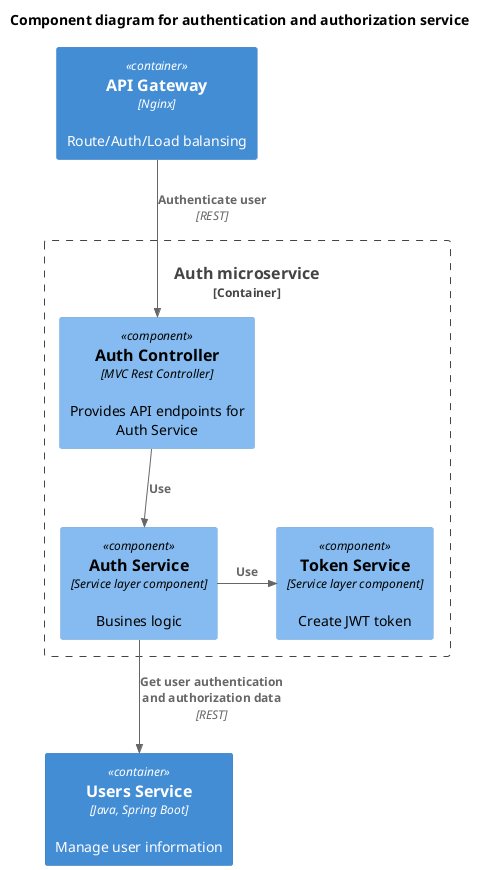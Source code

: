﻿@startuml

!include <C4/C4_Component>

title Component diagram for authentication and authorization service

Container(api_gateway, "API Gateway", "Nginx", "Route/Auth/Load balansing")

Container_Boundary(auth, "Auth microservice") {
    Component(auth_controller, "Auth Controller", "MVC Rest Controller", "Provides API endpoints for Auth Service")
    Component(auth_service, "Auth Service", "Service layer component", "Busines logic")
    Component(token_service, "Token Service", "Service layer component", "Create JWT token")
    Rel(auth_controller, auth_service, "Use")
    Rel_R(auth_service, token_service, "Use")
}

Container(users, "Users Service", "Java, Spring Boot", "Manage user information")

Rel_D(api_gateway, auth_controller, "Authenticate user", "REST")
Rel_D(auth_service, users, "Get user authentication and authorization data", "REST")


@enduml

